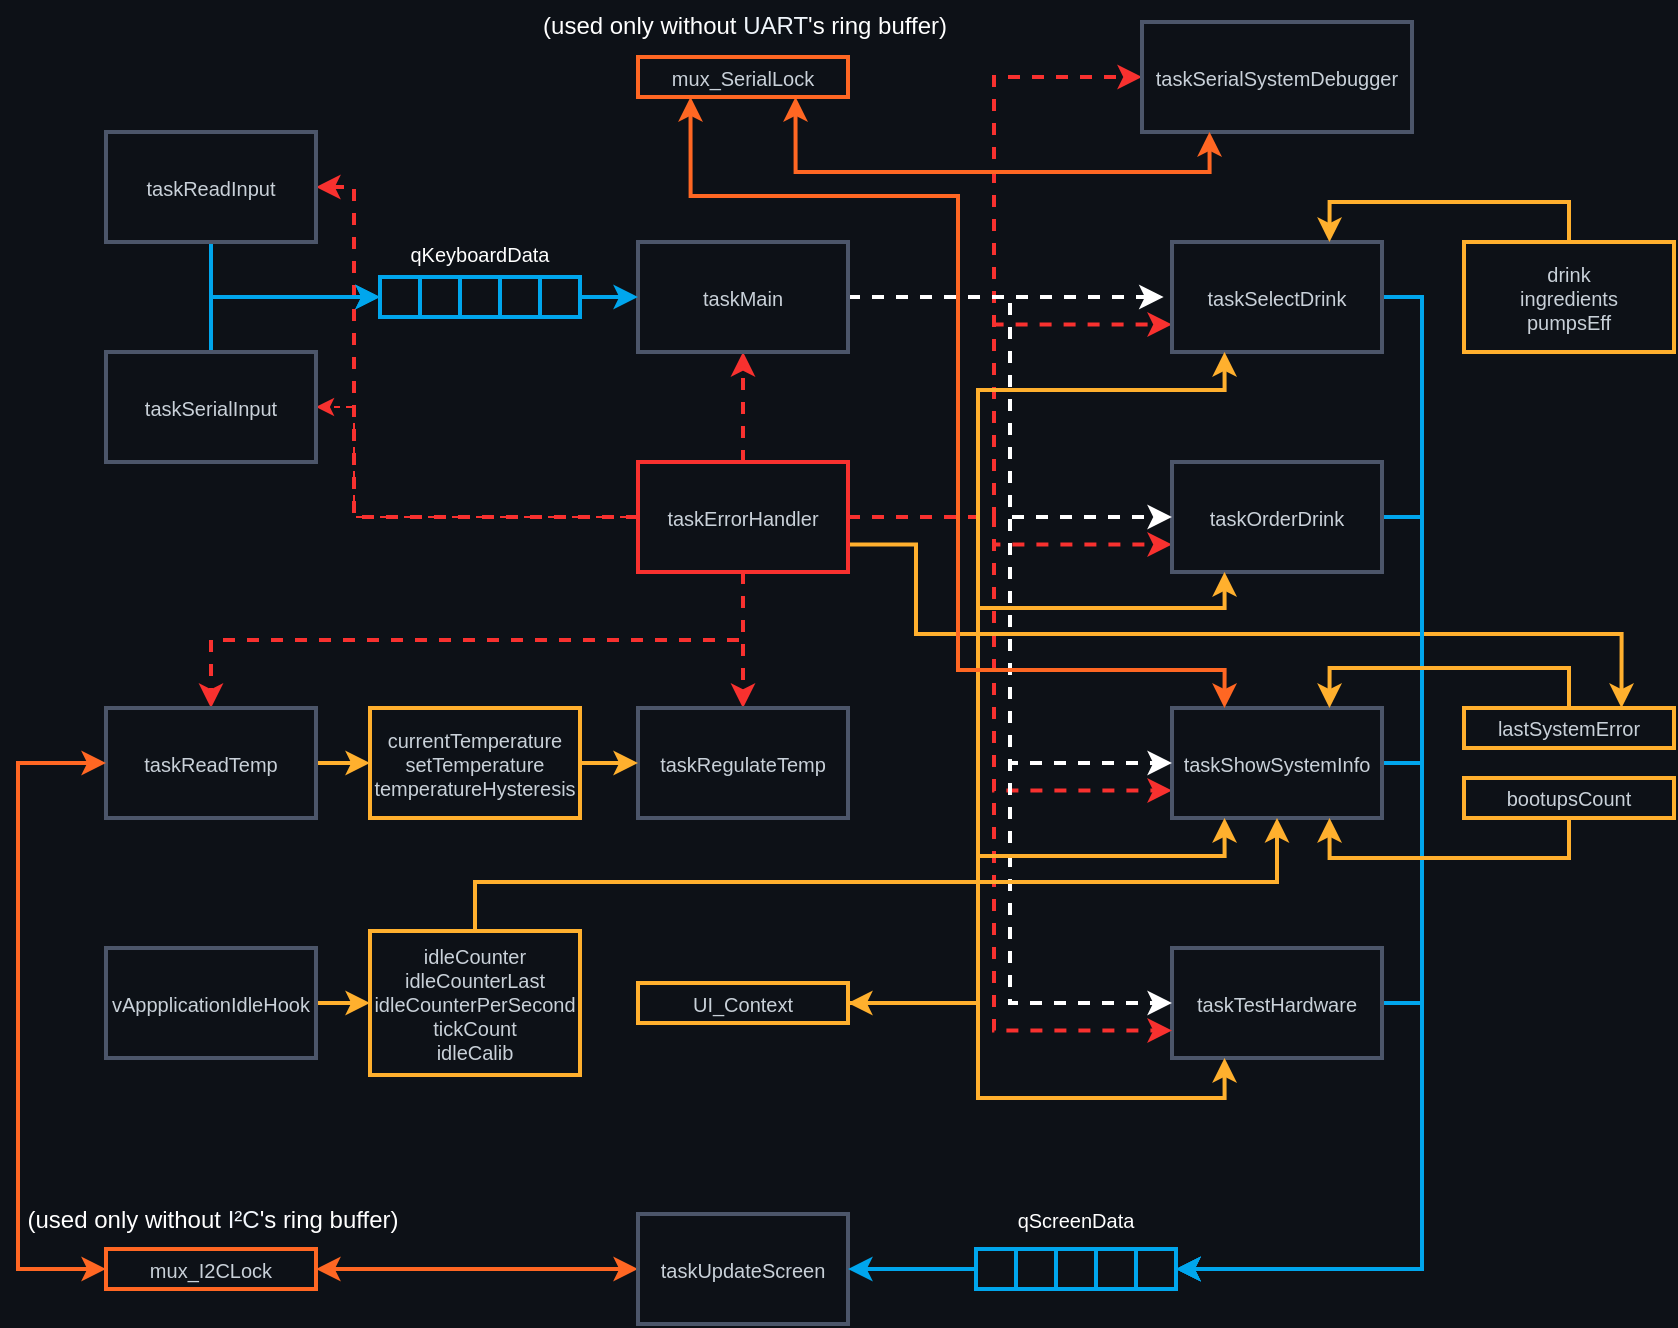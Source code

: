 <mxfile version="28.1.1">
  <diagram name="Page-1" id="_fgNbCBozK9R5fLy6JvO">
    <mxGraphModel dx="1890" dy="1782" grid="0" gridSize="10" guides="1" tooltips="1" connect="1" arrows="1" fold="1" page="0" pageScale="1" pageWidth="850" pageHeight="1100" background="light-dark(#0D1117,#0D1117)" math="0" shadow="0">
      <root>
        <mxCell id="0" />
        <mxCell id="1" parent="0" />
        <mxCell id="HnXs1HMfGt2ZgMy22FsK-139" style="edgeStyle=orthogonalEdgeStyle;rounded=0;orthogonalLoop=1;jettySize=auto;html=1;entryX=1;entryY=0.5;entryDx=0;entryDy=0;strokeColor=#FF6723;strokeWidth=2;startArrow=classic;startFill=1;" edge="1" parent="1" source="-oGY_kGoAMbRIR_1ziQC-6" target="HnXs1HMfGt2ZgMy22FsK-83">
          <mxGeometry relative="1" as="geometry" />
        </mxCell>
        <mxCell id="-oGY_kGoAMbRIR_1ziQC-6" value="taskUpdateScreen" style="rounded=0;whiteSpace=wrap;html=1;fontSize=10;align=center;glass=0;shadow=0;strokeWidth=2;perimeterSpacing=0;strokeColor=#4C566A;fillColor=none;fontColor=#C9D1D9;verticalAlign=middle;spacingLeft=0;spacingTop=0;fontFamily=Helvetica;" parent="1" vertex="1">
          <mxGeometry x="-177" y="-275" width="105" height="55" as="geometry" />
        </mxCell>
        <mxCell id="HnXs1HMfGt2ZgMy22FsK-141" style="edgeStyle=orthogonalEdgeStyle;rounded=0;orthogonalLoop=1;jettySize=auto;html=1;entryX=1;entryY=0.5;entryDx=0;entryDy=0;strokeColor=#00A6ED;strokeWidth=2;" edge="1" parent="1" source="HnXs1HMfGt2ZgMy22FsK-3" target="-oGY_kGoAMbRIR_1ziQC-6">
          <mxGeometry relative="1" as="geometry" />
        </mxCell>
        <mxCell id="HnXs1HMfGt2ZgMy22FsK-3" value="" style="rounded=0;whiteSpace=wrap;html=1;fontSize=10;align=left;glass=0;shadow=0;strokeWidth=2;perimeterSpacing=0;strokeColor=#00A6ED;fillColor=none;fontColor=#C9D1D9;verticalAlign=middle;spacingLeft=0;spacingTop=0;fontFamily=Helvetica;" vertex="1" parent="1">
          <mxGeometry x="-8" y="-257.5" width="20" height="20" as="geometry" />
        </mxCell>
        <mxCell id="HnXs1HMfGt2ZgMy22FsK-4" value="" style="rounded=0;whiteSpace=wrap;html=1;fontSize=10;align=left;glass=0;shadow=0;strokeWidth=2;perimeterSpacing=0;strokeColor=#00A6ED;fillColor=none;fontColor=#C9D1D9;verticalAlign=middle;spacingLeft=0;spacingTop=0;fontFamily=Helvetica;" vertex="1" parent="1">
          <mxGeometry x="12" y="-257.5" width="20" height="20" as="geometry" />
        </mxCell>
        <mxCell id="HnXs1HMfGt2ZgMy22FsK-5" value="" style="rounded=0;whiteSpace=wrap;html=1;fontSize=10;align=left;glass=0;shadow=0;strokeWidth=2;perimeterSpacing=0;strokeColor=#00A6ED;fillColor=none;fontColor=#C9D1D9;verticalAlign=middle;spacingLeft=0;spacingTop=0;fontFamily=Helvetica;" vertex="1" parent="1">
          <mxGeometry x="32" y="-257.5" width="20" height="20" as="geometry" />
        </mxCell>
        <mxCell id="HnXs1HMfGt2ZgMy22FsK-6" value="" style="rounded=0;whiteSpace=wrap;html=1;fontSize=10;align=left;glass=0;shadow=0;strokeWidth=2;perimeterSpacing=0;strokeColor=#00A6ED;fillColor=none;fontColor=#C9D1D9;verticalAlign=middle;spacingLeft=0;spacingTop=0;fontFamily=Helvetica;" vertex="1" parent="1">
          <mxGeometry x="52" y="-257.5" width="20" height="20" as="geometry" />
        </mxCell>
        <mxCell id="HnXs1HMfGt2ZgMy22FsK-7" value="" style="rounded=0;whiteSpace=wrap;html=1;fontSize=10;align=left;glass=0;shadow=0;strokeWidth=2;perimeterSpacing=0;strokeColor=#00A6ED;fillColor=none;fontColor=#C9D1D9;verticalAlign=middle;spacingLeft=0;spacingTop=0;fontFamily=Helvetica;" vertex="1" parent="1">
          <mxGeometry x="72" y="-257.5" width="20" height="20" as="geometry" />
        </mxCell>
        <mxCell id="HnXs1HMfGt2ZgMy22FsK-8" value="&lt;span style=&quot;font-family: Helvetica; font-size: 10px; font-style: normal; font-variant-ligatures: normal; font-variant-caps: normal; font-weight: 400; letter-spacing: normal; orphans: 2; text-indent: 0px; text-transform: none; widows: 2; word-spacing: 0px; -webkit-text-stroke-width: 0px; white-space: normal; text-decoration-thickness: initial; text-decoration-style: initial; text-decoration-color: initial; float: none; display: inline !important;&quot;&gt;qScreenData&lt;/span&gt;" style="text;whiteSpace=wrap;html=1;fontColor=#FFFFFF;labelBorderColor=none;labelBackgroundColor=none;align=center;verticalAlign=middle;" vertex="1" parent="1">
          <mxGeometry x="-8" y="-282" width="100" height="20" as="geometry" />
        </mxCell>
        <mxCell id="HnXs1HMfGt2ZgMy22FsK-142" style="edgeStyle=orthogonalEdgeStyle;rounded=0;orthogonalLoop=1;jettySize=auto;html=1;entryX=1;entryY=0.5;entryDx=0;entryDy=0;exitX=1;exitY=0.5;exitDx=0;exitDy=0;strokeColor=#00A6ED;strokeWidth=2;" edge="1" parent="1" source="HnXs1HMfGt2ZgMy22FsK-23" target="HnXs1HMfGt2ZgMy22FsK-7">
          <mxGeometry relative="1" as="geometry" />
        </mxCell>
        <mxCell id="HnXs1HMfGt2ZgMy22FsK-23" value="taskTestHardware" style="rounded=0;whiteSpace=wrap;html=1;fontSize=10;align=center;glass=0;shadow=0;strokeWidth=2;perimeterSpacing=0;strokeColor=#4C566A;fillColor=none;fontColor=#C9D1D9;verticalAlign=middle;spacingLeft=0;spacingTop=0;fontFamily=Helvetica;" vertex="1" parent="1">
          <mxGeometry x="90" y="-408" width="105" height="55" as="geometry" />
        </mxCell>
        <mxCell id="HnXs1HMfGt2ZgMy22FsK-128" style="edgeStyle=orthogonalEdgeStyle;rounded=0;orthogonalLoop=1;jettySize=auto;html=1;entryX=0;entryY=0.75;entryDx=0;entryDy=0;strokeColor=#F8312F;dashed=1;strokeWidth=2;" edge="1" parent="1" source="HnXs1HMfGt2ZgMy22FsK-24" target="HnXs1HMfGt2ZgMy22FsK-26">
          <mxGeometry relative="1" as="geometry">
            <Array as="points">
              <mxPoint x="1" y="-623" />
              <mxPoint x="1" y="-610" />
            </Array>
          </mxGeometry>
        </mxCell>
        <mxCell id="HnXs1HMfGt2ZgMy22FsK-129" style="edgeStyle=orthogonalEdgeStyle;rounded=0;orthogonalLoop=1;jettySize=auto;html=1;exitX=1;exitY=0.5;exitDx=0;exitDy=0;entryX=0;entryY=0.75;entryDx=0;entryDy=0;strokeColor=#F8312F;dashed=1;strokeWidth=2;" edge="1" parent="1" source="HnXs1HMfGt2ZgMy22FsK-24" target="HnXs1HMfGt2ZgMy22FsK-25">
          <mxGeometry relative="1" as="geometry">
            <Array as="points">
              <mxPoint x="1" y="-623" />
              <mxPoint x="1" y="-487" />
            </Array>
          </mxGeometry>
        </mxCell>
        <mxCell id="HnXs1HMfGt2ZgMy22FsK-130" style="edgeStyle=orthogonalEdgeStyle;rounded=0;orthogonalLoop=1;jettySize=auto;html=1;entryX=0;entryY=0.75;entryDx=0;entryDy=0;strokeColor=#F8312F;dashed=1;strokeWidth=2;" edge="1" parent="1" source="HnXs1HMfGt2ZgMy22FsK-24" target="HnXs1HMfGt2ZgMy22FsK-23">
          <mxGeometry relative="1" as="geometry">
            <Array as="points">
              <mxPoint x="1" y="-623" />
              <mxPoint x="1" y="-367" />
            </Array>
          </mxGeometry>
        </mxCell>
        <mxCell id="HnXs1HMfGt2ZgMy22FsK-131" style="edgeStyle=orthogonalEdgeStyle;rounded=0;orthogonalLoop=1;jettySize=auto;html=1;entryX=0;entryY=0.75;entryDx=0;entryDy=0;strokeColor=#F8312F;dashed=1;strokeWidth=2;" edge="1" parent="1" source="HnXs1HMfGt2ZgMy22FsK-24" target="HnXs1HMfGt2ZgMy22FsK-27">
          <mxGeometry relative="1" as="geometry">
            <Array as="points">
              <mxPoint x="1" y="-624" />
              <mxPoint x="1" y="-720" />
            </Array>
          </mxGeometry>
        </mxCell>
        <mxCell id="HnXs1HMfGt2ZgMy22FsK-132" style="edgeStyle=orthogonalEdgeStyle;rounded=0;orthogonalLoop=1;jettySize=auto;html=1;entryX=0.5;entryY=1;entryDx=0;entryDy=0;strokeColor=#F8312F;dashed=1;strokeWidth=2;" edge="1" parent="1" source="HnXs1HMfGt2ZgMy22FsK-24" target="HnXs1HMfGt2ZgMy22FsK-33">
          <mxGeometry relative="1" as="geometry" />
        </mxCell>
        <mxCell id="HnXs1HMfGt2ZgMy22FsK-133" style="edgeStyle=orthogonalEdgeStyle;rounded=0;orthogonalLoop=1;jettySize=auto;html=1;entryX=1;entryY=0.5;entryDx=0;entryDy=0;strokeColor=#F8312F;dashed=1;" edge="1" parent="1" source="HnXs1HMfGt2ZgMy22FsK-24" target="HnXs1HMfGt2ZgMy22FsK-103">
          <mxGeometry relative="1" as="geometry">
            <Array as="points">
              <mxPoint x="-319" y="-623" />
              <mxPoint x="-319" y="-679" />
            </Array>
          </mxGeometry>
        </mxCell>
        <mxCell id="HnXs1HMfGt2ZgMy22FsK-134" style="edgeStyle=orthogonalEdgeStyle;rounded=0;orthogonalLoop=1;jettySize=auto;html=1;entryX=1;entryY=0.5;entryDx=0;entryDy=0;strokeColor=#F8312F;dashed=1;strokeWidth=2;" edge="1" parent="1" source="HnXs1HMfGt2ZgMy22FsK-24" target="HnXs1HMfGt2ZgMy22FsK-102">
          <mxGeometry relative="1" as="geometry">
            <Array as="points">
              <mxPoint x="-319" y="-624" />
              <mxPoint x="-319" y="-788" />
            </Array>
          </mxGeometry>
        </mxCell>
        <mxCell id="HnXs1HMfGt2ZgMy22FsK-135" style="edgeStyle=orthogonalEdgeStyle;rounded=0;orthogonalLoop=1;jettySize=auto;html=1;entryX=0.5;entryY=0;entryDx=0;entryDy=0;strokeColor=#F8312F;dashed=1;strokeWidth=2;" edge="1" parent="1" source="HnXs1HMfGt2ZgMy22FsK-24" target="HnXs1HMfGt2ZgMy22FsK-62">
          <mxGeometry relative="1" as="geometry" />
        </mxCell>
        <mxCell id="HnXs1HMfGt2ZgMy22FsK-136" style="edgeStyle=orthogonalEdgeStyle;rounded=0;orthogonalLoop=1;jettySize=auto;html=1;entryX=0.5;entryY=0;entryDx=0;entryDy=0;exitX=0.5;exitY=1;exitDx=0;exitDy=0;strokeColor=#F8312F;dashed=1;strokeWidth=2;" edge="1" parent="1" source="HnXs1HMfGt2ZgMy22FsK-24" target="HnXs1HMfGt2ZgMy22FsK-61">
          <mxGeometry relative="1" as="geometry" />
        </mxCell>
        <mxCell id="HnXs1HMfGt2ZgMy22FsK-137" style="edgeStyle=orthogonalEdgeStyle;rounded=0;orthogonalLoop=1;jettySize=auto;html=1;entryX=0;entryY=0.5;entryDx=0;entryDy=0;strokeColor=#F8312F;dashed=1;strokeWidth=2;" edge="1" parent="1" source="HnXs1HMfGt2ZgMy22FsK-24" target="HnXs1HMfGt2ZgMy22FsK-87">
          <mxGeometry relative="1" as="geometry">
            <Array as="points">
              <mxPoint x="1" y="-624" />
              <mxPoint x="1" y="-843" />
            </Array>
          </mxGeometry>
        </mxCell>
        <mxCell id="HnXs1HMfGt2ZgMy22FsK-158" style="edgeStyle=orthogonalEdgeStyle;rounded=0;orthogonalLoop=1;jettySize=auto;html=1;exitX=1;exitY=0.75;exitDx=0;exitDy=0;entryX=0.75;entryY=0;entryDx=0;entryDy=0;strokeColor=#FFB02E;strokeWidth=2;" edge="1" parent="1" source="HnXs1HMfGt2ZgMy22FsK-24" target="HnXs1HMfGt2ZgMy22FsK-152">
          <mxGeometry relative="1" as="geometry">
            <Array as="points">
              <mxPoint x="-38" y="-610" />
              <mxPoint x="-38" y="-565" />
              <mxPoint x="315" y="-565" />
            </Array>
          </mxGeometry>
        </mxCell>
        <mxCell id="HnXs1HMfGt2ZgMy22FsK-24" value="taskErrorHandler" style="rounded=0;whiteSpace=wrap;html=1;fontSize=10;align=center;glass=0;shadow=0;strokeWidth=2;perimeterSpacing=0;strokeColor=#F8312F;fillColor=none;fontColor=#C9D1D9;verticalAlign=middle;spacingLeft=0;spacingTop=0;fontFamily=Helvetica;" vertex="1" parent="1">
          <mxGeometry x="-177" y="-651" width="105" height="55" as="geometry" />
        </mxCell>
        <mxCell id="HnXs1HMfGt2ZgMy22FsK-146" style="edgeStyle=orthogonalEdgeStyle;rounded=0;orthogonalLoop=1;jettySize=auto;html=1;entryX=1;entryY=0.5;entryDx=0;entryDy=0;strokeColor=#00A6ED;exitX=1;exitY=0.5;exitDx=0;exitDy=0;strokeWidth=2;" edge="1" parent="1" source="HnXs1HMfGt2ZgMy22FsK-25" target="HnXs1HMfGt2ZgMy22FsK-7">
          <mxGeometry relative="1" as="geometry" />
        </mxCell>
        <mxCell id="HnXs1HMfGt2ZgMy22FsK-25" value="taskShowSystemInfo" style="rounded=0;whiteSpace=wrap;html=1;fontSize=10;align=center;glass=0;shadow=0;strokeWidth=2;perimeterSpacing=0;strokeColor=#4C566A;fillColor=none;fontColor=#C9D1D9;verticalAlign=middle;spacingLeft=0;spacingTop=0;fontFamily=Helvetica;" vertex="1" parent="1">
          <mxGeometry x="90" y="-528" width="105" height="55" as="geometry" />
        </mxCell>
        <mxCell id="HnXs1HMfGt2ZgMy22FsK-145" style="edgeStyle=orthogonalEdgeStyle;rounded=0;orthogonalLoop=1;jettySize=auto;html=1;entryX=1;entryY=0.5;entryDx=0;entryDy=0;exitX=1;exitY=0.5;exitDx=0;exitDy=0;strokeColor=#00A6ED;strokeWidth=2;" edge="1" parent="1" source="HnXs1HMfGt2ZgMy22FsK-26" target="HnXs1HMfGt2ZgMy22FsK-7">
          <mxGeometry relative="1" as="geometry" />
        </mxCell>
        <mxCell id="HnXs1HMfGt2ZgMy22FsK-26" value="taskOrderDrink" style="rounded=0;whiteSpace=wrap;html=1;fontSize=10;align=center;glass=0;shadow=0;strokeWidth=2;perimeterSpacing=0;strokeColor=#4C566A;fillColor=none;fontColor=#C9D1D9;verticalAlign=middle;spacingLeft=0;spacingTop=0;fontFamily=Helvetica;" vertex="1" parent="1">
          <mxGeometry x="90" y="-651" width="105" height="55" as="geometry" />
        </mxCell>
        <mxCell id="HnXs1HMfGt2ZgMy22FsK-144" style="edgeStyle=orthogonalEdgeStyle;rounded=0;orthogonalLoop=1;jettySize=auto;html=1;entryX=1;entryY=0.5;entryDx=0;entryDy=0;exitX=1;exitY=0.5;exitDx=0;exitDy=0;strokeColor=#00A6ED;strokeWidth=2;" edge="1" parent="1" source="HnXs1HMfGt2ZgMy22FsK-27" target="HnXs1HMfGt2ZgMy22FsK-7">
          <mxGeometry relative="1" as="geometry" />
        </mxCell>
        <mxCell id="HnXs1HMfGt2ZgMy22FsK-27" value="taskSelectDrink" style="rounded=0;whiteSpace=wrap;html=1;fontSize=10;align=center;glass=0;shadow=0;strokeWidth=2;perimeterSpacing=0;strokeColor=#4C566A;fillColor=none;fontColor=#C9D1D9;verticalAlign=middle;spacingLeft=0;spacingTop=0;fontFamily=Helvetica;" vertex="1" parent="1">
          <mxGeometry x="90" y="-761" width="105" height="55" as="geometry" />
        </mxCell>
        <mxCell id="HnXs1HMfGt2ZgMy22FsK-117" style="edgeStyle=orthogonalEdgeStyle;rounded=0;orthogonalLoop=1;jettySize=auto;html=1;fontColor=#FFFFFF;strokeColor=#FFFFFF;dashed=1;strokeWidth=2;" edge="1" parent="1" source="HnXs1HMfGt2ZgMy22FsK-33">
          <mxGeometry relative="1" as="geometry">
            <mxPoint x="85.829" y="-733.5" as="targetPoint" />
          </mxGeometry>
        </mxCell>
        <mxCell id="HnXs1HMfGt2ZgMy22FsK-118" style="edgeStyle=orthogonalEdgeStyle;rounded=0;orthogonalLoop=1;jettySize=auto;html=1;entryX=0;entryY=0.5;entryDx=0;entryDy=0;strokeColor=#FFFFFF;dashed=1;strokeWidth=2;" edge="1" parent="1" source="HnXs1HMfGt2ZgMy22FsK-33" target="HnXs1HMfGt2ZgMy22FsK-26">
          <mxGeometry relative="1" as="geometry" />
        </mxCell>
        <mxCell id="HnXs1HMfGt2ZgMy22FsK-119" style="edgeStyle=orthogonalEdgeStyle;rounded=0;orthogonalLoop=1;jettySize=auto;html=1;entryX=0;entryY=0.5;entryDx=0;entryDy=0;strokeColor=#FFFFFF;dashed=1;strokeWidth=2;" edge="1" parent="1" source="HnXs1HMfGt2ZgMy22FsK-33" target="HnXs1HMfGt2ZgMy22FsK-25">
          <mxGeometry relative="1" as="geometry" />
        </mxCell>
        <mxCell id="HnXs1HMfGt2ZgMy22FsK-120" style="edgeStyle=orthogonalEdgeStyle;rounded=0;orthogonalLoop=1;jettySize=auto;html=1;entryX=0;entryY=0.5;entryDx=0;entryDy=0;dashed=1;strokeColor=#FFFFFF;strokeWidth=2;" edge="1" parent="1" source="HnXs1HMfGt2ZgMy22FsK-33" target="HnXs1HMfGt2ZgMy22FsK-23">
          <mxGeometry relative="1" as="geometry" />
        </mxCell>
        <mxCell id="HnXs1HMfGt2ZgMy22FsK-33" value="taskMain" style="rounded=0;whiteSpace=wrap;html=1;fontSize=10;align=center;glass=0;shadow=0;strokeWidth=2;perimeterSpacing=0;strokeColor=#4C566A;fillColor=none;fontColor=#C9D1D9;verticalAlign=middle;spacingLeft=0;spacingTop=0;fontFamily=Helvetica;" vertex="1" parent="1">
          <mxGeometry x="-177" y="-761" width="105" height="55" as="geometry" />
        </mxCell>
        <mxCell id="HnXs1HMfGt2ZgMy22FsK-39" value="&lt;span style=&quot;font-family: Helvetica; font-size: 10px; font-style: normal; font-variant-ligatures: normal; font-variant-caps: normal; font-weight: 400; letter-spacing: normal; orphans: 2; text-indent: 0px; text-transform: none; widows: 2; word-spacing: 0px; -webkit-text-stroke-width: 0px; white-space: normal; text-decoration-thickness: initial; text-decoration-style: initial; text-decoration-color: initial; float: none; display: inline !important;&quot;&gt;qKeyboardData&lt;/span&gt;" style="text;whiteSpace=wrap;html=1;fontColor=#FFFFFF;labelBorderColor=none;labelBackgroundColor=none;align=center;verticalAlign=middle;" vertex="1" parent="1">
          <mxGeometry x="-306" y="-765" width="100" height="20" as="geometry" />
        </mxCell>
        <mxCell id="HnXs1HMfGt2ZgMy22FsK-147" style="edgeStyle=orthogonalEdgeStyle;rounded=0;orthogonalLoop=1;jettySize=auto;html=1;entryX=0.25;entryY=1;entryDx=0;entryDy=0;strokeColor=#FFB02E;strokeWidth=2;" edge="1" parent="1" source="HnXs1HMfGt2ZgMy22FsK-42" target="HnXs1HMfGt2ZgMy22FsK-23">
          <mxGeometry relative="1" as="geometry">
            <Array as="points">
              <mxPoint x="-7" y="-380" />
              <mxPoint x="-7" y="-333" />
              <mxPoint x="116" y="-333" />
            </Array>
          </mxGeometry>
        </mxCell>
        <mxCell id="HnXs1HMfGt2ZgMy22FsK-148" style="edgeStyle=orthogonalEdgeStyle;rounded=0;orthogonalLoop=1;jettySize=auto;html=1;entryX=0.25;entryY=1;entryDx=0;entryDy=0;strokeColor=#FFB02E;strokeWidth=2;" edge="1" parent="1" source="HnXs1HMfGt2ZgMy22FsK-42" target="HnXs1HMfGt2ZgMy22FsK-25">
          <mxGeometry relative="1" as="geometry">
            <Array as="points">
              <mxPoint x="-7" y="-380" />
              <mxPoint x="-7" y="-454" />
              <mxPoint x="116" y="-454" />
            </Array>
          </mxGeometry>
        </mxCell>
        <mxCell id="HnXs1HMfGt2ZgMy22FsK-149" style="edgeStyle=orthogonalEdgeStyle;rounded=0;orthogonalLoop=1;jettySize=auto;html=1;entryX=0.25;entryY=1;entryDx=0;entryDy=0;strokeColor=#FFB02E;strokeWidth=2;" edge="1" parent="1" source="HnXs1HMfGt2ZgMy22FsK-42" target="HnXs1HMfGt2ZgMy22FsK-26">
          <mxGeometry relative="1" as="geometry">
            <Array as="points">
              <mxPoint x="-7" y="-380" />
              <mxPoint x="-7" y="-578" />
              <mxPoint x="116" y="-578" />
            </Array>
          </mxGeometry>
        </mxCell>
        <mxCell id="HnXs1HMfGt2ZgMy22FsK-150" style="edgeStyle=orthogonalEdgeStyle;rounded=0;orthogonalLoop=1;jettySize=auto;html=1;entryX=0.25;entryY=1;entryDx=0;entryDy=0;strokeColor=#FFB02E;startArrow=classic;startFill=1;strokeWidth=2;" edge="1" parent="1" source="HnXs1HMfGt2ZgMy22FsK-42" target="HnXs1HMfGt2ZgMy22FsK-27">
          <mxGeometry relative="1" as="geometry">
            <Array as="points">
              <mxPoint x="-7" y="-380" />
              <mxPoint x="-7" y="-687" />
              <mxPoint x="116" y="-687" />
            </Array>
          </mxGeometry>
        </mxCell>
        <mxCell id="HnXs1HMfGt2ZgMy22FsK-42" value="UI_Context" style="rounded=0;whiteSpace=wrap;html=1;fontSize=10;align=center;glass=0;shadow=0;strokeWidth=2;perimeterSpacing=0;strokeColor=#FFB02E;fillColor=none;fontColor=#C9D1D9;verticalAlign=middle;spacingLeft=0;spacingTop=0;fontFamily=Helvetica;" vertex="1" parent="1">
          <mxGeometry x="-177" y="-390.5" width="105" height="20" as="geometry" />
        </mxCell>
        <mxCell id="HnXs1HMfGt2ZgMy22FsK-125" style="edgeStyle=orthogonalEdgeStyle;rounded=0;orthogonalLoop=1;jettySize=auto;html=1;entryX=0;entryY=0.5;entryDx=0;entryDy=0;strokeColor=#FFB02E;strokeWidth=2;" edge="1" parent="1" source="HnXs1HMfGt2ZgMy22FsK-61" target="HnXs1HMfGt2ZgMy22FsK-63">
          <mxGeometry relative="1" as="geometry" />
        </mxCell>
        <mxCell id="HnXs1HMfGt2ZgMy22FsK-61" value="taskReadTemp" style="rounded=0;whiteSpace=wrap;html=1;fontSize=10;align=center;glass=0;shadow=0;strokeWidth=2;perimeterSpacing=0;strokeColor=#4C566A;fillColor=none;fontColor=#C9D1D9;verticalAlign=middle;spacingLeft=0;spacingTop=0;fontFamily=Helvetica;" vertex="1" parent="1">
          <mxGeometry x="-443" y="-528" width="105" height="55" as="geometry" />
        </mxCell>
        <mxCell id="HnXs1HMfGt2ZgMy22FsK-62" value="taskRegulateTemp" style="rounded=0;whiteSpace=wrap;html=1;fontSize=10;align=center;glass=0;shadow=0;strokeWidth=2;perimeterSpacing=0;strokeColor=#4C566A;fillColor=none;fontColor=#C9D1D9;verticalAlign=middle;spacingLeft=0;spacingTop=0;fontFamily=Helvetica;" vertex="1" parent="1">
          <mxGeometry x="-177" y="-528" width="105" height="55" as="geometry" />
        </mxCell>
        <mxCell id="HnXs1HMfGt2ZgMy22FsK-123" style="edgeStyle=orthogonalEdgeStyle;rounded=0;orthogonalLoop=1;jettySize=auto;html=1;entryX=0;entryY=0.5;entryDx=0;entryDy=0;strokeColor=#FFB02E;strokeWidth=2;" edge="1" parent="1" source="HnXs1HMfGt2ZgMy22FsK-63" target="HnXs1HMfGt2ZgMy22FsK-62">
          <mxGeometry relative="1" as="geometry" />
        </mxCell>
        <mxCell id="HnXs1HMfGt2ZgMy22FsK-63" value="currentTemperature&lt;div&gt;setTemperature&lt;/div&gt;&lt;div&gt;temperatureHysteresis&lt;/div&gt;" style="rounded=0;whiteSpace=wrap;html=1;fontSize=10;align=center;glass=0;shadow=0;strokeWidth=2;perimeterSpacing=0;strokeColor=#FFB02E;fillColor=none;fontColor=#C9D1D9;verticalAlign=middle;spacingLeft=0;spacingTop=0;fontFamily=Helvetica;" vertex="1" parent="1">
          <mxGeometry x="-311" y="-528" width="105" height="55" as="geometry" />
        </mxCell>
        <mxCell id="HnXs1HMfGt2ZgMy22FsK-126" style="edgeStyle=orthogonalEdgeStyle;rounded=0;orthogonalLoop=1;jettySize=auto;html=1;entryX=0;entryY=0.5;entryDx=0;entryDy=0;strokeColor=#FFB02E;strokeWidth=2;" edge="1" parent="1" source="HnXs1HMfGt2ZgMy22FsK-70" target="HnXs1HMfGt2ZgMy22FsK-71">
          <mxGeometry relative="1" as="geometry" />
        </mxCell>
        <mxCell id="HnXs1HMfGt2ZgMy22FsK-70" value="vAppplicationIdleHook" style="rounded=0;whiteSpace=wrap;html=1;fontSize=10;align=center;glass=0;shadow=0;strokeWidth=2;perimeterSpacing=0;strokeColor=#4C566A;fillColor=none;fontColor=#C9D1D9;verticalAlign=middle;spacingLeft=0;spacingTop=0;fontFamily=Helvetica;" vertex="1" parent="1">
          <mxGeometry x="-443" y="-408" width="105" height="55" as="geometry" />
        </mxCell>
        <mxCell id="HnXs1HMfGt2ZgMy22FsK-163" style="edgeStyle=orthogonalEdgeStyle;rounded=0;orthogonalLoop=1;jettySize=auto;html=1;entryX=0.5;entryY=1;entryDx=0;entryDy=0;strokeColor=#FFB02E;strokeWidth=2;" edge="1" parent="1" source="HnXs1HMfGt2ZgMy22FsK-71" target="HnXs1HMfGt2ZgMy22FsK-25">
          <mxGeometry relative="1" as="geometry">
            <Array as="points">
              <mxPoint x="-258" y="-441" />
              <mxPoint x="142" y="-441" />
            </Array>
          </mxGeometry>
        </mxCell>
        <mxCell id="HnXs1HMfGt2ZgMy22FsK-71" value="idleCounter&lt;div&gt;idleCounterLast&lt;/div&gt;&lt;div&gt;idleCounterPerSecond&lt;/div&gt;&lt;div&gt;tickCount&lt;/div&gt;&lt;div&gt;idleCalib&lt;/div&gt;" style="rounded=0;whiteSpace=wrap;html=1;fontSize=10;align=center;glass=0;shadow=0;strokeWidth=2;perimeterSpacing=0;strokeColor=#FFB02E;fillColor=none;fontColor=#C9D1D9;verticalAlign=middle;spacingLeft=0;spacingTop=0;fontFamily=Helvetica;" vertex="1" parent="1">
          <mxGeometry x="-311" y="-416.5" width="105" height="72" as="geometry" />
        </mxCell>
        <mxCell id="HnXs1HMfGt2ZgMy22FsK-140" style="edgeStyle=orthogonalEdgeStyle;rounded=0;orthogonalLoop=1;jettySize=auto;html=1;entryX=0;entryY=0.5;entryDx=0;entryDy=0;strokeColor=#FF6723;strokeWidth=2;startArrow=classic;startFill=1;" edge="1" parent="1" source="HnXs1HMfGt2ZgMy22FsK-83" target="HnXs1HMfGt2ZgMy22FsK-61">
          <mxGeometry relative="1" as="geometry">
            <Array as="points">
              <mxPoint x="-487" y="-247.5" />
              <mxPoint x="-487" y="-500" />
            </Array>
          </mxGeometry>
        </mxCell>
        <mxCell id="HnXs1HMfGt2ZgMy22FsK-83" value="mux_I2CLock" style="rounded=0;whiteSpace=wrap;html=1;fontSize=10;align=center;glass=0;shadow=0;strokeWidth=2;perimeterSpacing=0;strokeColor=#FF6723;fillColor=none;fontColor=#C9D1D9;verticalAlign=middle;spacingLeft=0;spacingTop=0;fontFamily=Helvetica;" vertex="1" parent="1">
          <mxGeometry x="-443" y="-257.5" width="105" height="20" as="geometry" />
        </mxCell>
        <mxCell id="HnXs1HMfGt2ZgMy22FsK-86" value="(used only without&amp;nbsp;&lt;span style=&quot;background-color: rgb(13, 17, 23); color: rgb(240, 246, 252); text-align: start; text-wrap-mode: wrap;&quot;&gt;&lt;font face=&quot;Helvetica&quot; style=&quot;&quot;&gt;I²C&lt;/font&gt;&lt;/span&gt;&#39;s ring buffer)" style="text;html=1;align=center;verticalAlign=middle;resizable=0;points=[];autosize=1;strokeColor=none;fillColor=none;fontColor=#FFFFFF;" vertex="1" parent="1">
          <mxGeometry x="-492" y="-285" width="203" height="26" as="geometry" />
        </mxCell>
        <mxCell id="HnXs1HMfGt2ZgMy22FsK-87" value="taskSerialSystemDebugger" style="rounded=0;whiteSpace=wrap;html=1;fontSize=10;align=center;glass=0;shadow=0;strokeWidth=2;perimeterSpacing=0;strokeColor=#4C566A;fillColor=none;fontColor=#C9D1D9;verticalAlign=middle;spacingLeft=0;spacingTop=0;fontFamily=Helvetica;" vertex="1" parent="1">
          <mxGeometry x="75" y="-871" width="135" height="55" as="geometry" />
        </mxCell>
        <mxCell id="HnXs1HMfGt2ZgMy22FsK-156" style="edgeStyle=orthogonalEdgeStyle;rounded=0;orthogonalLoop=1;jettySize=auto;html=1;entryX=0.75;entryY=1;entryDx=0;entryDy=0;strokeColor=#FFB02E;exitX=0.5;exitY=1;exitDx=0;exitDy=0;strokeWidth=2;" edge="1" parent="1" source="HnXs1HMfGt2ZgMy22FsK-90" target="HnXs1HMfGt2ZgMy22FsK-25">
          <mxGeometry relative="1" as="geometry">
            <Array as="points">
              <mxPoint x="288" y="-453" />
              <mxPoint x="169" y="-453" />
            </Array>
          </mxGeometry>
        </mxCell>
        <mxCell id="HnXs1HMfGt2ZgMy22FsK-90" value="bootupsCount" style="rounded=0;whiteSpace=wrap;html=1;fontSize=10;align=center;glass=0;shadow=0;strokeWidth=2;perimeterSpacing=0;strokeColor=#FFB02E;fillColor=none;fontColor=#C9D1D9;verticalAlign=middle;spacingLeft=0;spacingTop=0;fontFamily=Helvetica;" vertex="1" parent="1">
          <mxGeometry x="236" y="-493" width="105" height="20" as="geometry" />
        </mxCell>
        <mxCell id="HnXs1HMfGt2ZgMy22FsK-157" style="edgeStyle=orthogonalEdgeStyle;rounded=0;orthogonalLoop=1;jettySize=auto;html=1;entryX=0.75;entryY=0;entryDx=0;entryDy=0;exitX=0.5;exitY=0;exitDx=0;exitDy=0;strokeColor=#FFB02E;strokeWidth=2;" edge="1" parent="1" source="HnXs1HMfGt2ZgMy22FsK-92" target="HnXs1HMfGt2ZgMy22FsK-27">
          <mxGeometry relative="1" as="geometry" />
        </mxCell>
        <mxCell id="HnXs1HMfGt2ZgMy22FsK-92" value="drink&lt;div&gt;ingredients&lt;/div&gt;&lt;div&gt;pumpsEff&lt;/div&gt;" style="rounded=0;whiteSpace=wrap;html=1;fontSize=10;align=center;glass=0;shadow=0;strokeWidth=2;perimeterSpacing=0;strokeColor=#FFB02E;fillColor=none;fontColor=#C9D1D9;verticalAlign=middle;spacingLeft=0;spacingTop=0;fontFamily=Helvetica;" vertex="1" parent="1">
          <mxGeometry x="236" y="-761" width="105" height="55" as="geometry" />
        </mxCell>
        <mxCell id="HnXs1HMfGt2ZgMy22FsK-112" style="edgeStyle=orthogonalEdgeStyle;rounded=0;orthogonalLoop=1;jettySize=auto;html=1;entryX=0;entryY=0.5;entryDx=0;entryDy=0;strokeColor=#00A6ED;exitX=0.5;exitY=1;exitDx=0;exitDy=0;strokeWidth=2;" edge="1" parent="1" source="HnXs1HMfGt2ZgMy22FsK-102" target="HnXs1HMfGt2ZgMy22FsK-106">
          <mxGeometry relative="1" as="geometry" />
        </mxCell>
        <mxCell id="HnXs1HMfGt2ZgMy22FsK-102" value="taskReadInput" style="rounded=0;whiteSpace=wrap;html=1;fontSize=10;align=center;glass=0;shadow=0;strokeWidth=2;perimeterSpacing=0;strokeColor=#4C566A;fillColor=none;fontColor=#C9D1D9;verticalAlign=middle;spacingLeft=0;spacingTop=0;fontFamily=Helvetica;" vertex="1" parent="1">
          <mxGeometry x="-443" y="-816" width="105" height="55" as="geometry" />
        </mxCell>
        <mxCell id="HnXs1HMfGt2ZgMy22FsK-113" style="edgeStyle=orthogonalEdgeStyle;rounded=0;orthogonalLoop=1;jettySize=auto;html=1;entryX=0;entryY=0.5;entryDx=0;entryDy=0;strokeColor=#00A6ED;exitX=0.5;exitY=0;exitDx=0;exitDy=0;strokeWidth=2;" edge="1" parent="1" source="HnXs1HMfGt2ZgMy22FsK-103" target="HnXs1HMfGt2ZgMy22FsK-106">
          <mxGeometry relative="1" as="geometry" />
        </mxCell>
        <mxCell id="HnXs1HMfGt2ZgMy22FsK-103" value="taskSerialInput" style="rounded=0;whiteSpace=wrap;html=1;fontSize=10;align=center;glass=0;shadow=0;strokeWidth=2;perimeterSpacing=0;strokeColor=#4C566A;fillColor=none;fontColor=#C9D1D9;verticalAlign=middle;spacingLeft=0;spacingTop=0;fontFamily=Helvetica;" vertex="1" parent="1">
          <mxGeometry x="-443" y="-706" width="105" height="55" as="geometry" />
        </mxCell>
        <mxCell id="HnXs1HMfGt2ZgMy22FsK-106" value="" style="rounded=0;whiteSpace=wrap;html=1;fontSize=10;align=left;glass=0;shadow=0;strokeWidth=2;perimeterSpacing=0;strokeColor=#00A6ED;fillColor=none;fontColor=#C9D1D9;verticalAlign=middle;spacingLeft=0;spacingTop=0;fontFamily=Helvetica;" vertex="1" parent="1">
          <mxGeometry x="-306" y="-743.5" width="20" height="20" as="geometry" />
        </mxCell>
        <mxCell id="HnXs1HMfGt2ZgMy22FsK-107" value="" style="rounded=0;whiteSpace=wrap;html=1;fontSize=10;align=left;glass=0;shadow=0;strokeWidth=2;perimeterSpacing=0;strokeColor=#00A6ED;fillColor=none;fontColor=#C9D1D9;verticalAlign=middle;spacingLeft=0;spacingTop=0;fontFamily=Helvetica;" vertex="1" parent="1">
          <mxGeometry x="-286" y="-743.5" width="20" height="20" as="geometry" />
        </mxCell>
        <mxCell id="HnXs1HMfGt2ZgMy22FsK-108" value="" style="rounded=0;whiteSpace=wrap;html=1;fontSize=10;align=left;glass=0;shadow=0;strokeWidth=2;perimeterSpacing=0;strokeColor=#00A6ED;fillColor=none;fontColor=#C9D1D9;verticalAlign=middle;spacingLeft=0;spacingTop=0;fontFamily=Helvetica;" vertex="1" parent="1">
          <mxGeometry x="-266" y="-743.5" width="20" height="20" as="geometry" />
        </mxCell>
        <mxCell id="HnXs1HMfGt2ZgMy22FsK-111" style="edgeStyle=orthogonalEdgeStyle;rounded=0;orthogonalLoop=1;jettySize=auto;html=1;entryX=0;entryY=0.5;entryDx=0;entryDy=0;strokeColor=#00A6ED;strokeWidth=2;" edge="1" parent="1" source="HnXs1HMfGt2ZgMy22FsK-109" target="HnXs1HMfGt2ZgMy22FsK-33">
          <mxGeometry relative="1" as="geometry" />
        </mxCell>
        <mxCell id="HnXs1HMfGt2ZgMy22FsK-109" value="" style="rounded=0;whiteSpace=wrap;html=1;fontSize=10;align=left;glass=0;shadow=0;strokeWidth=2;perimeterSpacing=0;strokeColor=#00A6ED;fillColor=none;fontColor=#C9D1D9;verticalAlign=middle;spacingLeft=0;spacingTop=0;fontFamily=Helvetica;" vertex="1" parent="1">
          <mxGeometry x="-226" y="-743.5" width="20" height="20" as="geometry" />
        </mxCell>
        <mxCell id="HnXs1HMfGt2ZgMy22FsK-110" value="" style="rounded=0;whiteSpace=wrap;html=1;fontSize=10;align=left;glass=0;shadow=0;strokeWidth=2;perimeterSpacing=0;strokeColor=#00A6ED;fillColor=none;fontColor=#C9D1D9;verticalAlign=middle;spacingLeft=0;spacingTop=0;fontFamily=Helvetica;" vertex="1" parent="1">
          <mxGeometry x="-246" y="-743.5" width="20" height="20" as="geometry" />
        </mxCell>
        <mxCell id="HnXs1HMfGt2ZgMy22FsK-155" style="edgeStyle=orthogonalEdgeStyle;rounded=0;orthogonalLoop=1;jettySize=auto;html=1;entryX=0.75;entryY=0;entryDx=0;entryDy=0;strokeColor=#FFB02E;exitX=0.5;exitY=0;exitDx=0;exitDy=0;strokeWidth=2;" edge="1" parent="1" source="HnXs1HMfGt2ZgMy22FsK-152" target="HnXs1HMfGt2ZgMy22FsK-25">
          <mxGeometry relative="1" as="geometry">
            <Array as="points">
              <mxPoint x="289" y="-548" />
              <mxPoint x="169" y="-548" />
            </Array>
          </mxGeometry>
        </mxCell>
        <mxCell id="HnXs1HMfGt2ZgMy22FsK-152" value="lastSystemError" style="rounded=0;whiteSpace=wrap;html=1;fontSize=10;align=center;glass=0;shadow=0;strokeWidth=2;perimeterSpacing=0;strokeColor=#FFB02E;fillColor=none;fontColor=#C9D1D9;verticalAlign=middle;spacingLeft=0;spacingTop=0;fontFamily=Helvetica;" vertex="1" parent="1">
          <mxGeometry x="236" y="-528" width="105" height="20" as="geometry" />
        </mxCell>
        <mxCell id="HnXs1HMfGt2ZgMy22FsK-160" style="edgeStyle=orthogonalEdgeStyle;rounded=0;orthogonalLoop=1;jettySize=auto;html=1;entryX=0.25;entryY=1;entryDx=0;entryDy=0;strokeWidth=2;strokeColor=#FF6723;startArrow=classic;startFill=1;exitX=0.75;exitY=1;exitDx=0;exitDy=0;" edge="1" parent="1" source="HnXs1HMfGt2ZgMy22FsK-159" target="HnXs1HMfGt2ZgMy22FsK-87">
          <mxGeometry relative="1" as="geometry">
            <Array as="points">
              <mxPoint x="-98" y="-796" />
              <mxPoint x="109" y="-796" />
            </Array>
          </mxGeometry>
        </mxCell>
        <mxCell id="HnXs1HMfGt2ZgMy22FsK-161" style="edgeStyle=orthogonalEdgeStyle;rounded=0;orthogonalLoop=1;jettySize=auto;html=1;exitX=0.25;exitY=1;exitDx=0;exitDy=0;strokeWidth=2;strokeColor=#FF6723;startArrow=classic;startFill=1;entryX=0.25;entryY=0;entryDx=0;entryDy=0;" edge="1" parent="1" source="HnXs1HMfGt2ZgMy22FsK-159" target="HnXs1HMfGt2ZgMy22FsK-25">
          <mxGeometry relative="1" as="geometry">
            <mxPoint x="-17.153" y="-628.833" as="targetPoint" />
            <Array as="points">
              <mxPoint x="-151" y="-784" />
              <mxPoint x="-17" y="-784" />
              <mxPoint x="-17" y="-547" />
              <mxPoint x="116" y="-547" />
            </Array>
          </mxGeometry>
        </mxCell>
        <mxCell id="HnXs1HMfGt2ZgMy22FsK-159" value="mux_SerialLock" style="rounded=0;whiteSpace=wrap;html=1;fontSize=10;align=center;glass=0;shadow=0;strokeWidth=2;perimeterSpacing=0;strokeColor=#FF6723;fillColor=none;fontColor=#C9D1D9;verticalAlign=middle;spacingLeft=0;spacingTop=0;fontFamily=Helvetica;" vertex="1" parent="1">
          <mxGeometry x="-177" y="-853.5" width="105" height="20" as="geometry" />
        </mxCell>
        <mxCell id="HnXs1HMfGt2ZgMy22FsK-162" value="(used only without&amp;nbsp;&lt;span style=&quot;background-color: rgb(13, 17, 23); color: rgb(240, 246, 252); text-align: start; text-wrap-mode: wrap;&quot;&gt;&lt;font face=&quot;Helvetica&quot; style=&quot;&quot;&gt;UART&lt;/font&gt;&lt;/span&gt;&#39;s ring buffer)" style="text;html=1;align=center;verticalAlign=middle;resizable=0;points=[];autosize=1;strokeColor=none;fillColor=none;fontColor=#FFFFFF;" vertex="1" parent="1">
          <mxGeometry x="-234" y="-882" width="220" height="26" as="geometry" />
        </mxCell>
      </root>
    </mxGraphModel>
  </diagram>
</mxfile>
